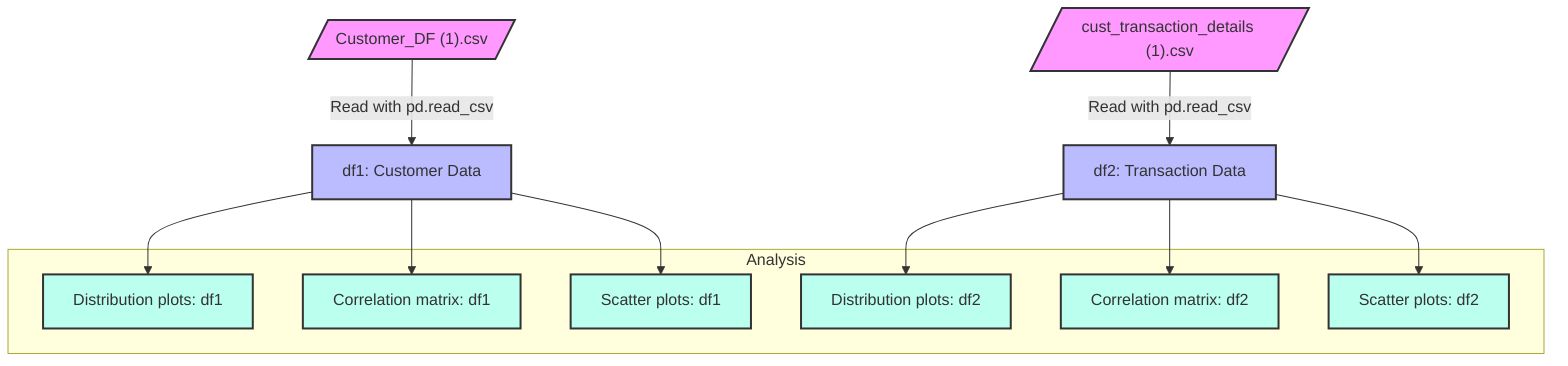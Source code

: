 flowchart TD
    %% Start with data sources
    CSV1[/"Customer_DF (1).csv"/]:::data_source 
    CSV2[/"cust_transaction_details (1).csv"/]:::data_source

    %% Nodes representing data variables
    DF1["df1: Customer Data"]:::data_var 
    DF2["df2: Transaction Data"]:::data_var 

    %% Reading data
    CSV1 -->|Read with pd.read_csv| DF1
    CSV2 -->|Read with pd.read_csv| DF2

    %% Data usage in analysis
    subgraph Analysis
        direction TB
        A1["Distribution plots: df1"]:::analysis
        A2["Correlation matrix: df1"]:::analysis
        A3["Scatter plots: df1"]:::analysis
        B1["Distribution plots: df2"]:::analysis
        B2["Correlation matrix: df2"]:::analysis
        B3["Scatter plots: df2"]:::analysis
    end

    DF1 --> A1
    DF1 --> A2
    DF1 --> A3
    DF2 --> B1
    DF2 --> B2
    DF2 --> B3

    %% Class definitions for styling
    classDef data_source fill:#f9f,stroke:#333,stroke-width:2px;
    classDef data_var fill:#bbf,stroke:#333,stroke-width:2px;
    classDef analysis fill:#bfe,stroke:#333,stroke-width:2px;
